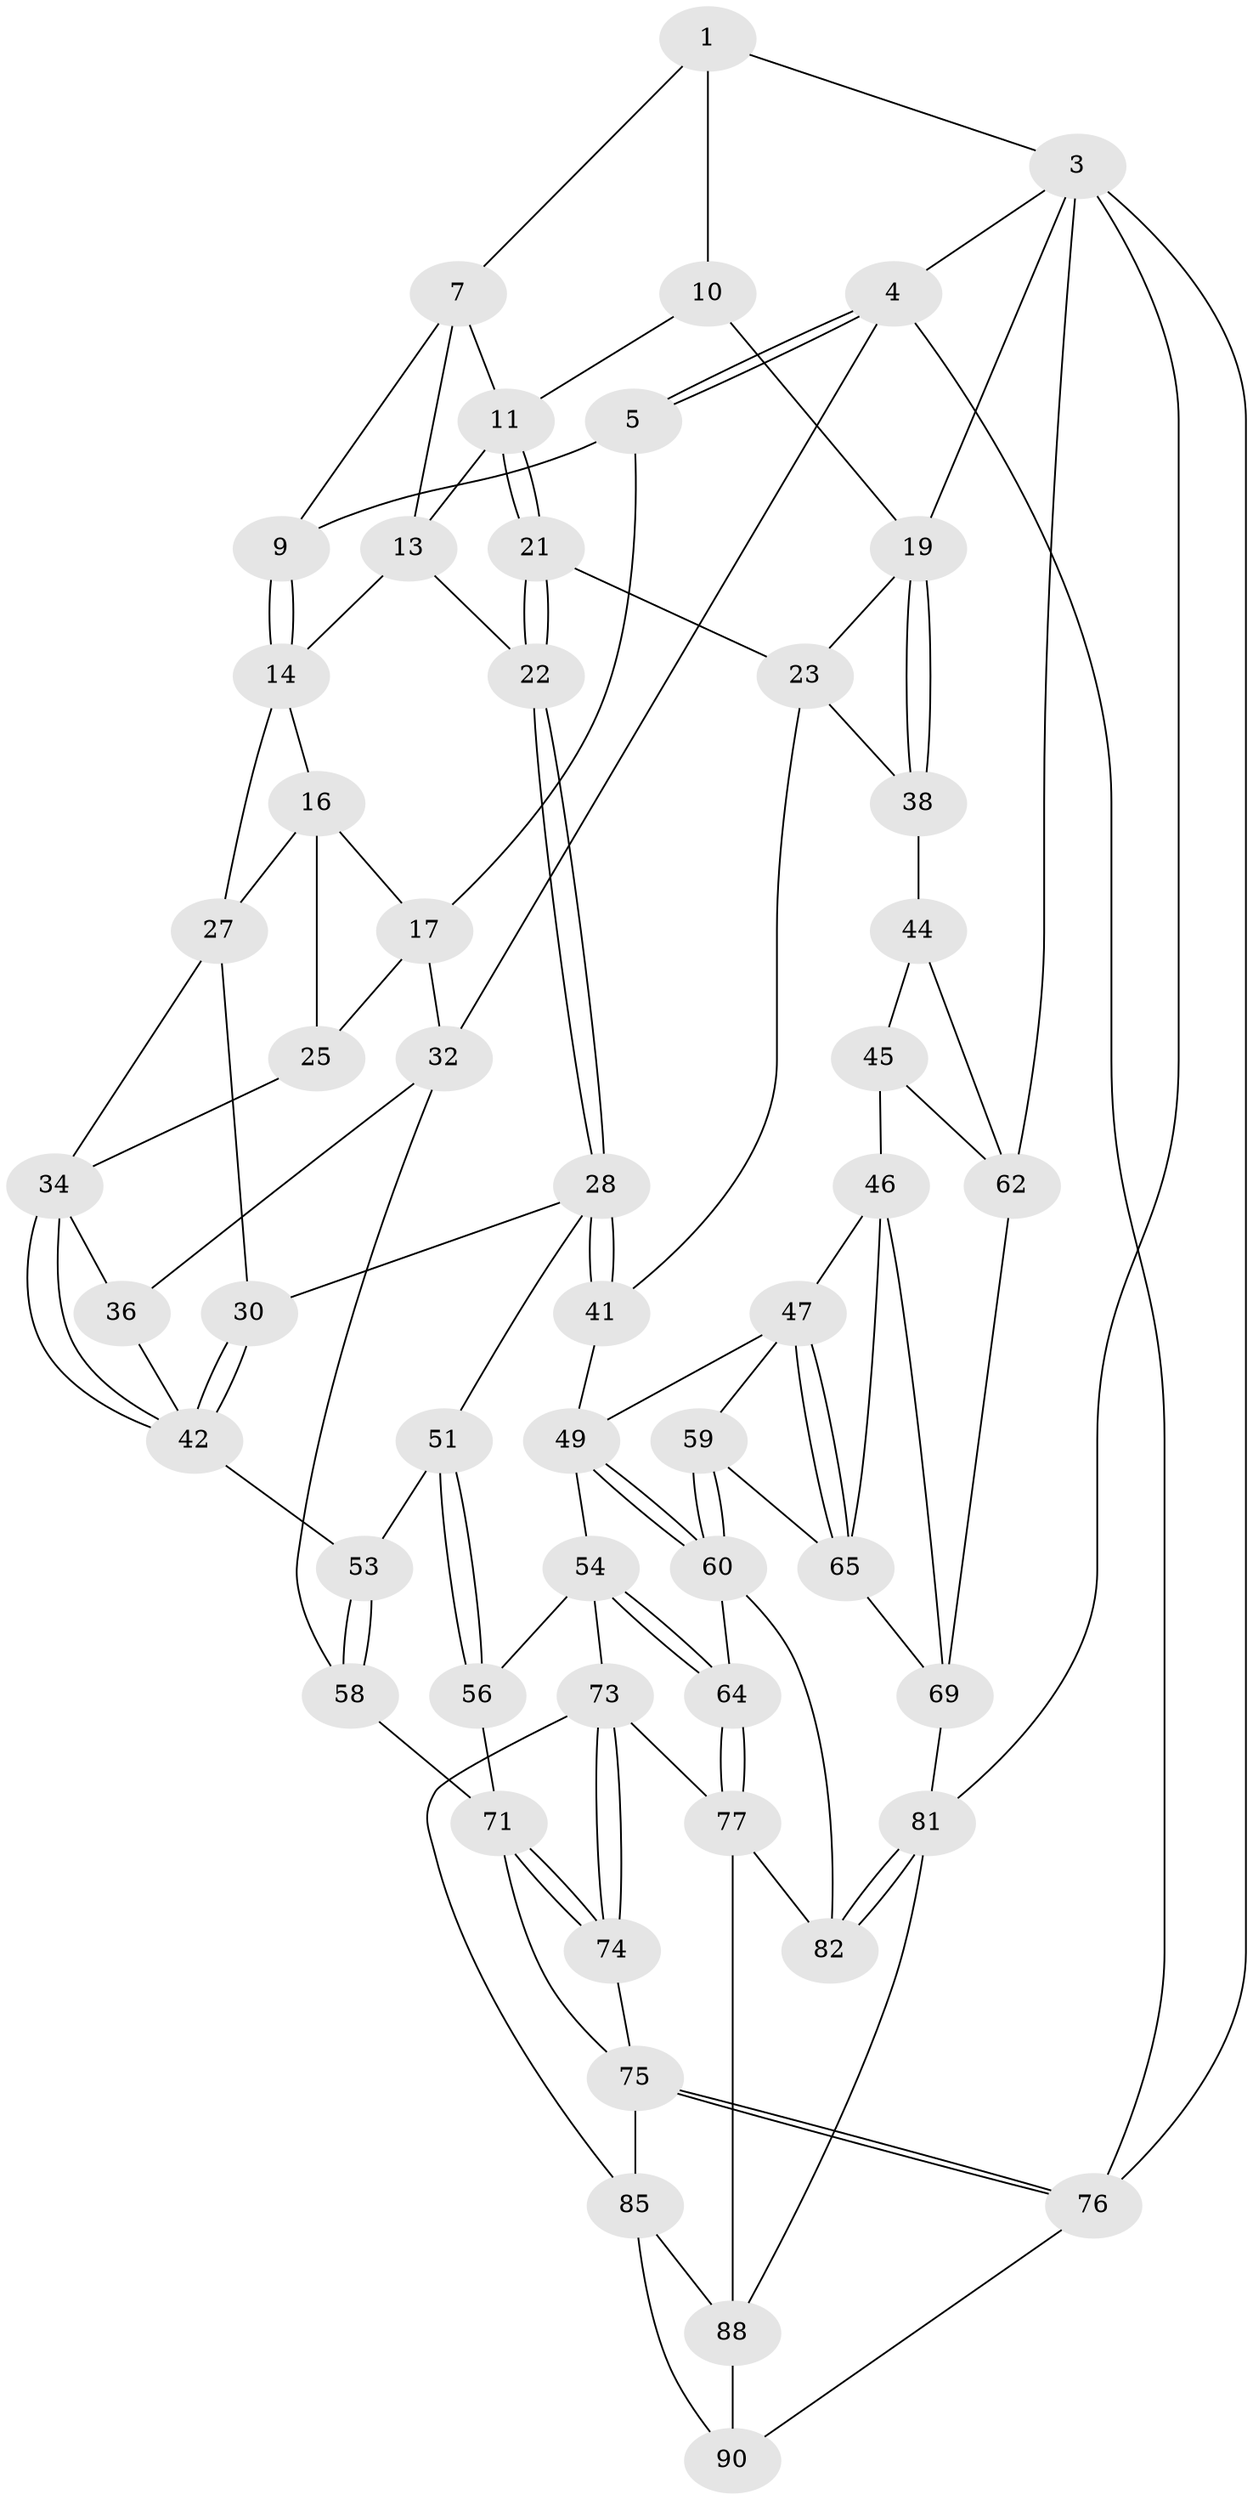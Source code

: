 // original degree distribution, {3: 0.022222222222222223, 5: 0.5111111111111111, 4: 0.24444444444444444, 6: 0.2222222222222222}
// Generated by graph-tools (version 1.1) at 2025/42/03/06/25 10:42:26]
// undirected, 53 vertices, 116 edges
graph export_dot {
graph [start="1"]
  node [color=gray90,style=filled];
  1 [pos="+0.7668082486269732+0",super="+2"];
  3 [pos="+1+0",super="+61"];
  4 [pos="+0+0",super="+33"];
  5 [pos="+0+0",super="+6"];
  7 [pos="+0.7172227100525962+0",super="+8"];
  9 [pos="+0.45883768707666783+0.035159027836620865"];
  10 [pos="+0.8804027110396948+0.12035680553422308"];
  11 [pos="+0.747160225376682+0.12388852958770222",super="+12"];
  13 [pos="+0.5972619165086434+0.15319836066056583",super="+18"];
  14 [pos="+0.436101744387157+0.1818091819385556",super="+15"];
  16 [pos="+0.17455065203992498+0.08996511422514326",super="+24"];
  17 [pos="+0+0",super="+26"];
  19 [pos="+1+0.2718152957284301",super="+20"];
  21 [pos="+0.7510793890129256+0.2934164960757141"];
  22 [pos="+0.6320765593594262+0.34847466294241625"];
  23 [pos="+0.8362520712857294+0.30072901649719447",super="+40"];
  25 [pos="+0.1921948770485928+0.3113970165041701"];
  27 [pos="+0.36808492797254666+0.2879188593575066",super="+31"];
  28 [pos="+0.6096279405851021+0.4360284248873805",super="+29"];
  30 [pos="+0.37636494509543456+0.3880111390922684"];
  32 [pos="+0+0.4917026793787452",super="+37"];
  34 [pos="+0.22207063978040048+0.3689970152911487",super="+35"];
  36 [pos="+0.11153258018856488+0.4507546103300905"];
  38 [pos="+1+0.36516665510734597",super="+39"];
  41 [pos="+0.6199683949080511+0.456353198194484"];
  42 [pos="+0.27370789753792774+0.5139026778240349",super="+43"];
  44 [pos="+0.8781739268231986+0.5239057758396275",super="+57"];
  45 [pos="+0.870729448082915+0.5400293647873299"];
  46 [pos="+0.8655739903442089+0.5429667097610742",super="+68"];
  47 [pos="+0.8132050597271031+0.55189089800754",super="+48"];
  49 [pos="+0.6621738014970274+0.4981772721775797",super="+50"];
  51 [pos="+0.4005281123353444+0.5688024781484569",super="+52"];
  53 [pos="+0.27829653847723+0.5432858827419669"];
  54 [pos="+0.5710563195328605+0.6370752938559711",super="+55"];
  56 [pos="+0.44781387806554473+0.6346986846730053",super="+70"];
  58 [pos="+0.1514530672432545+0.6234496858586134"];
  59 [pos="+0.7333032171673303+0.6997191823739832"];
  60 [pos="+0.7194792248355963+0.7023499868908684",super="+63"];
  62 [pos="+1+0.7992743172691104",super="+67"];
  64 [pos="+0.578439528335546+0.6598498999377724"];
  65 [pos="+0.790151188057623+0.6403356942048128",super="+66"];
  69 [pos="+0.8693144530394508+0.694449375755857",super="+79"];
  71 [pos="+0.3147827818691628+0.7689214628322394",super="+72"];
  73 [pos="+0.4536610326394325+0.7681559026010645",super="+78"];
  74 [pos="+0.31733656529095094+0.7812184081331758"];
  75 [pos="+0.10383170385349122+0.7697877431645255",super="+87"];
  76 [pos="+0+0.8907005306434109",super="+80"];
  77 [pos="+0.5542888622373723+0.7506305797483949",super="+83"];
  81 [pos="+0.8313317775033934+0.8379968727354772",super="+84"];
  82 [pos="+0.6881088720077914+0.7799057612863748"];
  85 [pos="+0.49607480838725115+0.9009078451820094",super="+86"];
  88 [pos="+0.6395904342149162+0.9267425264936805",super="+89"];
  90 [pos="+0.22419112083586287+1"];
  1 -- 7;
  1 -- 10;
  1 -- 3;
  3 -- 4;
  3 -- 19;
  3 -- 62;
  3 -- 76;
  3 -- 81;
  4 -- 5;
  4 -- 5;
  4 -- 76 [weight=2];
  4 -- 32;
  5 -- 17;
  5 -- 9;
  7 -- 9;
  7 -- 13;
  7 -- 11;
  9 -- 14;
  9 -- 14;
  10 -- 11;
  10 -- 19;
  11 -- 21;
  11 -- 21;
  11 -- 13;
  13 -- 14;
  13 -- 22;
  14 -- 16;
  14 -- 27;
  16 -- 17;
  16 -- 25;
  16 -- 27;
  17 -- 32;
  17 -- 25;
  19 -- 38;
  19 -- 38;
  19 -- 23;
  21 -- 22;
  21 -- 22;
  21 -- 23;
  22 -- 28;
  22 -- 28;
  23 -- 41;
  23 -- 38;
  25 -- 34;
  27 -- 34;
  27 -- 30;
  28 -- 41;
  28 -- 41;
  28 -- 51;
  28 -- 30;
  30 -- 42;
  30 -- 42;
  32 -- 58;
  32 -- 36;
  34 -- 42;
  34 -- 42;
  34 -- 36;
  36 -- 42;
  38 -- 44 [weight=2];
  41 -- 49;
  42 -- 53;
  44 -- 45;
  44 -- 62;
  45 -- 46;
  45 -- 62;
  46 -- 47;
  46 -- 65;
  46 -- 69;
  47 -- 65;
  47 -- 65;
  47 -- 49;
  47 -- 59;
  49 -- 60;
  49 -- 60;
  49 -- 54;
  51 -- 56 [weight=2];
  51 -- 56;
  51 -- 53;
  53 -- 58;
  53 -- 58;
  54 -- 64;
  54 -- 64;
  54 -- 56;
  54 -- 73;
  56 -- 71;
  58 -- 71;
  59 -- 60;
  59 -- 60;
  59 -- 65;
  60 -- 64;
  60 -- 82;
  62 -- 69;
  64 -- 77;
  64 -- 77;
  65 -- 69;
  69 -- 81;
  71 -- 74;
  71 -- 74;
  71 -- 75;
  73 -- 74;
  73 -- 74;
  73 -- 85;
  73 -- 77;
  74 -- 75;
  75 -- 76;
  75 -- 76;
  75 -- 85;
  76 -- 90;
  77 -- 88;
  77 -- 82;
  81 -- 82;
  81 -- 82;
  81 -- 88;
  85 -- 88;
  85 -- 90;
  88 -- 90;
}
